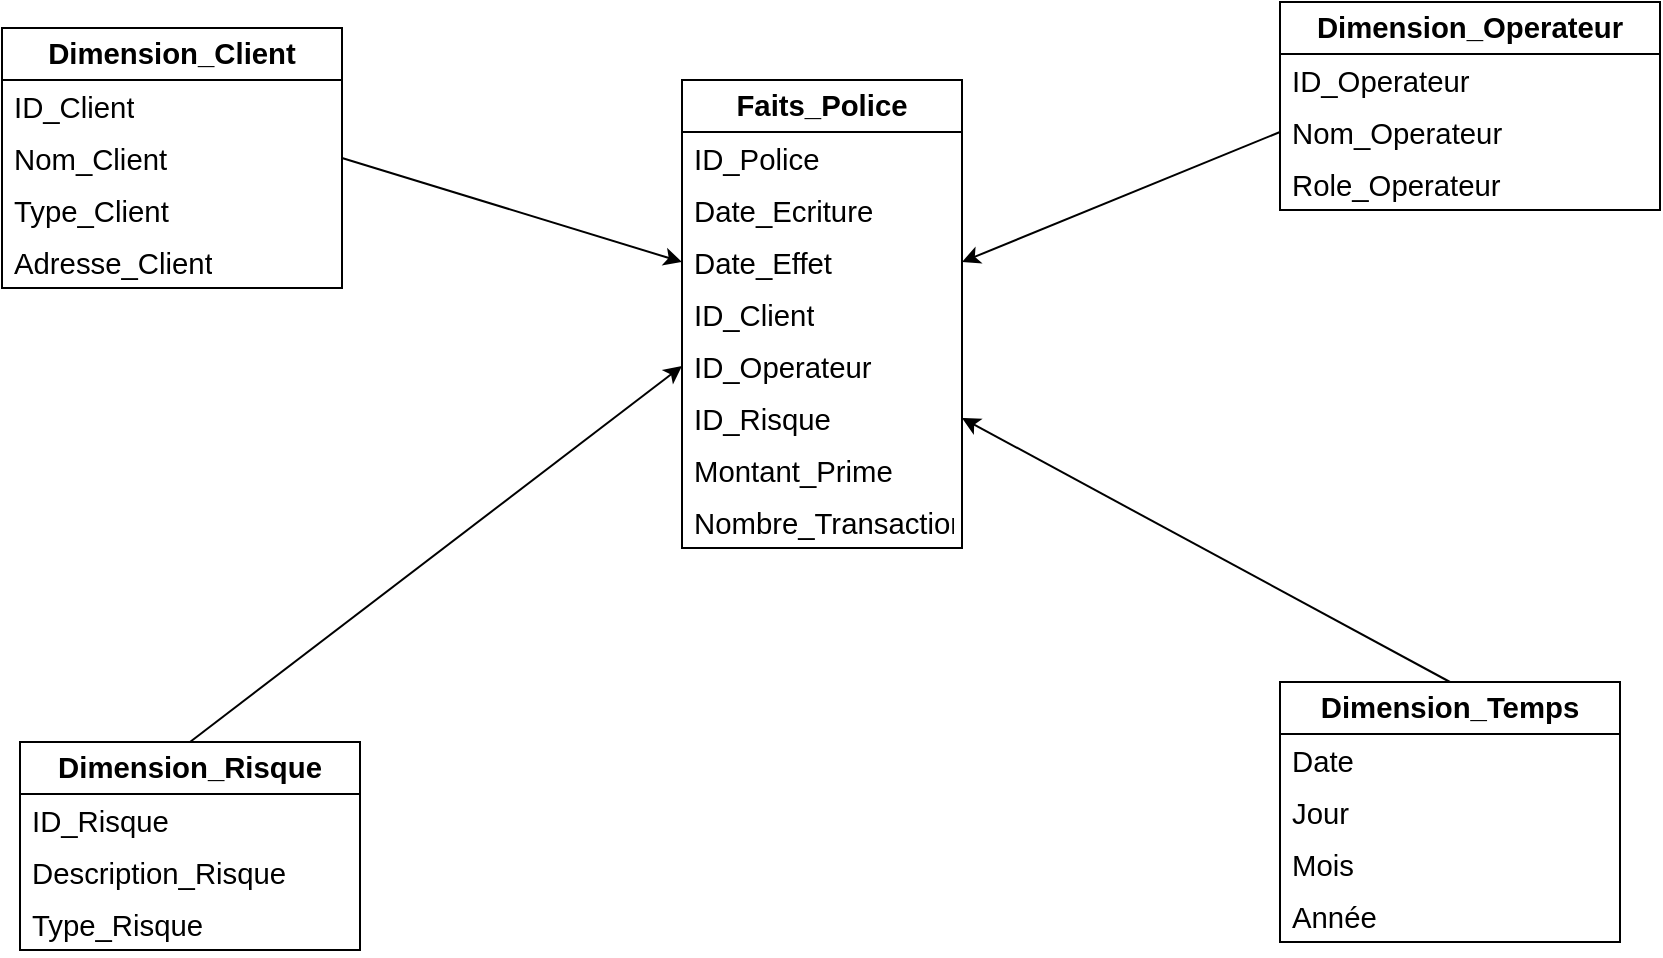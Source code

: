 <mxfile version="24.8.4" pages="3">
  <diagram name="Police_Datamarts" id="rBGhjM7gbIOT7k5e0h0C">
    <mxGraphModel dx="1904" dy="789" grid="1" gridSize="10" guides="1" tooltips="1" connect="1" arrows="1" fold="1" page="1" pageScale="1" pageWidth="1169" pageHeight="827" math="0" shadow="0">
      <root>
        <mxCell id="0" />
        <mxCell id="1" parent="0" />
        <mxCell id="ArUs-U9sx7bMIloWu7Pk-14" value="&lt;b&gt;&lt;span style=&quot;font-size:11.0pt;line-height:107%;&lt;br/&gt;font-family:&amp;quot;Calibri&amp;quot;,sans-serif;mso-fareast-font-family:Calibri;mso-bidi-font-family:&lt;br/&gt;&amp;quot;Times New Roman&amp;quot;;mso-ansi-language:FR;mso-fareast-language:EN-US;mso-bidi-language:&lt;br/&gt;AR-SA&quot;&gt;Dimension_Operateur&lt;/span&gt;&lt;/b&gt;" style="swimlane;fontStyle=0;childLayout=stackLayout;horizontal=1;startSize=26;fillColor=none;horizontalStack=0;resizeParent=1;resizeParentMax=0;resizeLast=0;collapsible=1;marginBottom=0;whiteSpace=wrap;html=1;" vertex="1" parent="1">
          <mxGeometry x="816" y="155" width="190" height="104" as="geometry" />
        </mxCell>
        <mxCell id="ArUs-U9sx7bMIloWu7Pk-15" value="&lt;span style=&quot;font-size:11.0pt;line-height:107%;&lt;br/&gt;font-family:&amp;quot;Calibri&amp;quot;,sans-serif;mso-fareast-font-family:Calibri;mso-bidi-font-family:&lt;br/&gt;&amp;quot;Times New Roman&amp;quot;;mso-ansi-language:FR;mso-fareast-language:EN-US;mso-bidi-language:&lt;br/&gt;AR-SA&quot;&gt;ID_Operateur&lt;/span&gt;" style="text;strokeColor=none;fillColor=none;align=left;verticalAlign=top;spacingLeft=4;spacingRight=4;overflow=hidden;rotatable=0;points=[[0,0.5],[1,0.5]];portConstraint=eastwest;whiteSpace=wrap;html=1;" vertex="1" parent="ArUs-U9sx7bMIloWu7Pk-14">
          <mxGeometry y="26" width="190" height="26" as="geometry" />
        </mxCell>
        <mxCell id="ArUs-U9sx7bMIloWu7Pk-16" value="&lt;span style=&quot;font-size:11.0pt;line-height:107%;&lt;br/&gt;font-family:&amp;quot;Calibri&amp;quot;,sans-serif;mso-fareast-font-family:Calibri;mso-bidi-font-family:&lt;br/&gt;&amp;quot;Times New Roman&amp;quot;;mso-ansi-language:FR;mso-fareast-language:EN-US;mso-bidi-language:&lt;br/&gt;AR-SA&quot;&gt;Nom_Operateur&lt;/span&gt;" style="text;strokeColor=none;fillColor=none;align=left;verticalAlign=top;spacingLeft=4;spacingRight=4;overflow=hidden;rotatable=0;points=[[0,0.5],[1,0.5]];portConstraint=eastwest;whiteSpace=wrap;html=1;" vertex="1" parent="ArUs-U9sx7bMIloWu7Pk-14">
          <mxGeometry y="52" width="190" height="26" as="geometry" />
        </mxCell>
        <mxCell id="ArUs-U9sx7bMIloWu7Pk-17" value="&lt;span style=&quot;font-size:11.0pt;line-height:107%;&lt;br/&gt;font-family:&amp;quot;Calibri&amp;quot;,sans-serif;mso-fareast-font-family:Calibri;mso-bidi-font-family:&lt;br/&gt;&amp;quot;Times New Roman&amp;quot;;mso-ansi-language:FR;mso-fareast-language:EN-US;mso-bidi-language:&lt;br/&gt;AR-SA&quot;&gt;Role_Operateur&amp;nbsp;&lt;/span&gt;" style="text;strokeColor=none;fillColor=none;align=left;verticalAlign=top;spacingLeft=4;spacingRight=4;overflow=hidden;rotatable=0;points=[[0,0.5],[1,0.5]];portConstraint=eastwest;whiteSpace=wrap;html=1;" vertex="1" parent="ArUs-U9sx7bMIloWu7Pk-14">
          <mxGeometry y="78" width="190" height="26" as="geometry" />
        </mxCell>
        <mxCell id="ArUs-U9sx7bMIloWu7Pk-20" value="&lt;b&gt;&lt;span style=&quot;font-size:11.0pt;line-height:107%;&lt;br/&gt;font-family:&amp;quot;Calibri&amp;quot;,sans-serif;mso-fareast-font-family:Calibri;mso-bidi-font-family:&lt;br/&gt;&amp;quot;Times New Roman&amp;quot;;mso-ansi-language:FR;mso-fareast-language:EN-US;mso-bidi-language:&lt;br/&gt;AR-SA&quot;&gt;Dimension_Client&lt;/span&gt;&lt;/b&gt;" style="swimlane;fontStyle=0;childLayout=stackLayout;horizontal=1;startSize=26;fillColor=none;horizontalStack=0;resizeParent=1;resizeParentMax=0;resizeLast=0;collapsible=1;marginBottom=0;whiteSpace=wrap;html=1;" vertex="1" parent="1">
          <mxGeometry x="177" y="168" width="170" height="130" as="geometry" />
        </mxCell>
        <mxCell id="ArUs-U9sx7bMIloWu7Pk-21" value="&lt;span style=&quot;font-size:11.0pt;line-height:107%;&lt;br/&gt;font-family:&amp;quot;Calibri&amp;quot;,sans-serif;mso-fareast-font-family:Calibri;mso-bidi-font-family:&lt;br/&gt;&amp;quot;Times New Roman&amp;quot;;mso-ansi-language:FR;mso-fareast-language:EN-US;mso-bidi-language:&lt;br/&gt;AR-SA&quot;&gt;ID_Client&lt;/span&gt;" style="text;strokeColor=none;fillColor=none;align=left;verticalAlign=top;spacingLeft=4;spacingRight=4;overflow=hidden;rotatable=0;points=[[0,0.5],[1,0.5]];portConstraint=eastwest;whiteSpace=wrap;html=1;" vertex="1" parent="ArUs-U9sx7bMIloWu7Pk-20">
          <mxGeometry y="26" width="170" height="26" as="geometry" />
        </mxCell>
        <mxCell id="ArUs-U9sx7bMIloWu7Pk-22" value="&lt;span style=&quot;font-size:11.0pt;line-height:107%;&lt;br/&gt;font-family:&amp;quot;Calibri&amp;quot;,sans-serif;mso-fareast-font-family:Calibri;mso-bidi-font-family:&lt;br/&gt;&amp;quot;Times New Roman&amp;quot;;mso-ansi-language:FR;mso-fareast-language:EN-US;mso-bidi-language:&lt;br/&gt;AR-SA&quot;&gt;Nom_Client&lt;/span&gt;" style="text;strokeColor=none;fillColor=none;align=left;verticalAlign=top;spacingLeft=4;spacingRight=4;overflow=hidden;rotatable=0;points=[[0,0.5],[1,0.5]];portConstraint=eastwest;whiteSpace=wrap;html=1;" vertex="1" parent="ArUs-U9sx7bMIloWu7Pk-20">
          <mxGeometry y="52" width="170" height="26" as="geometry" />
        </mxCell>
        <mxCell id="ArUs-U9sx7bMIloWu7Pk-23" value="&lt;span style=&quot;font-size:11.0pt;line-height:107%;&lt;br/&gt;font-family:&amp;quot;Calibri&amp;quot;,sans-serif;mso-fareast-font-family:Calibri;mso-bidi-font-family:&lt;br/&gt;&amp;quot;Times New Roman&amp;quot;;mso-ansi-language:FR;mso-fareast-language:EN-US;mso-bidi-language:&lt;br/&gt;AR-SA&quot;&gt;Type_Client&amp;nbsp;&lt;/span&gt;" style="text;strokeColor=none;fillColor=none;align=left;verticalAlign=top;spacingLeft=4;spacingRight=4;overflow=hidden;rotatable=0;points=[[0,0.5],[1,0.5]];portConstraint=eastwest;whiteSpace=wrap;html=1;" vertex="1" parent="ArUs-U9sx7bMIloWu7Pk-20">
          <mxGeometry y="78" width="170" height="26" as="geometry" />
        </mxCell>
        <mxCell id="ArUs-U9sx7bMIloWu7Pk-24" value="&lt;span style=&quot;font-size:11.0pt;line-height:107%;&lt;br/&gt;font-family:&amp;quot;Calibri&amp;quot;,sans-serif;mso-fareast-font-family:Calibri;mso-bidi-font-family:&lt;br/&gt;&amp;quot;Times New Roman&amp;quot;;mso-ansi-language:FR;mso-fareast-language:EN-US;mso-bidi-language:&lt;br/&gt;AR-SA&quot;&gt;Adresse_Client&lt;/span&gt;" style="text;strokeColor=none;fillColor=none;align=left;verticalAlign=top;spacingLeft=4;spacingRight=4;overflow=hidden;rotatable=0;points=[[0,0.5],[1,0.5]];portConstraint=eastwest;whiteSpace=wrap;html=1;" vertex="1" parent="ArUs-U9sx7bMIloWu7Pk-20">
          <mxGeometry y="104" width="170" height="26" as="geometry" />
        </mxCell>
        <mxCell id="ArUs-U9sx7bMIloWu7Pk-29" value="&lt;b&gt;&lt;span style=&quot;font-size:11.0pt;line-height:107%;&lt;br/&gt;font-family:&amp;quot;Calibri&amp;quot;,sans-serif;mso-fareast-font-family:Calibri;mso-bidi-font-family:&lt;br/&gt;&amp;quot;Times New Roman&amp;quot;;mso-ansi-language:FR;mso-fareast-language:EN-US;mso-bidi-language:&lt;br/&gt;AR-SA&quot;&gt;Dimension_Risque&lt;/span&gt;&lt;/b&gt;" style="swimlane;fontStyle=0;childLayout=stackLayout;horizontal=1;startSize=26;fillColor=none;horizontalStack=0;resizeParent=1;resizeParentMax=0;resizeLast=0;collapsible=1;marginBottom=0;whiteSpace=wrap;html=1;" vertex="1" parent="1">
          <mxGeometry x="186" y="525" width="170" height="104" as="geometry" />
        </mxCell>
        <mxCell id="ArUs-U9sx7bMIloWu7Pk-30" value="&lt;span style=&quot;font-size:11.0pt;line-height:107%;&lt;br/&gt;font-family:&amp;quot;Calibri&amp;quot;,sans-serif;mso-fareast-font-family:Calibri;mso-bidi-font-family:&lt;br/&gt;&amp;quot;Times New Roman&amp;quot;;mso-ansi-language:FR;mso-fareast-language:EN-US;mso-bidi-language:&lt;br/&gt;AR-SA&quot;&gt;ID_Risque&lt;/span&gt;" style="text;strokeColor=none;fillColor=none;align=left;verticalAlign=top;spacingLeft=4;spacingRight=4;overflow=hidden;rotatable=0;points=[[0,0.5],[1,0.5]];portConstraint=eastwest;whiteSpace=wrap;html=1;" vertex="1" parent="ArUs-U9sx7bMIloWu7Pk-29">
          <mxGeometry y="26" width="170" height="26" as="geometry" />
        </mxCell>
        <mxCell id="ArUs-U9sx7bMIloWu7Pk-31" value="&lt;span style=&quot;font-size:11.0pt;line-height:107%;&lt;br/&gt;font-family:&amp;quot;Calibri&amp;quot;,sans-serif;mso-fareast-font-family:Calibri;mso-bidi-font-family:&lt;br/&gt;&amp;quot;Times New Roman&amp;quot;;mso-ansi-language:FR;mso-fareast-language:EN-US;mso-bidi-language:&lt;br/&gt;AR-SA&quot;&gt;Description_Risque&lt;/span&gt;" style="text;strokeColor=none;fillColor=none;align=left;verticalAlign=top;spacingLeft=4;spacingRight=4;overflow=hidden;rotatable=0;points=[[0,0.5],[1,0.5]];portConstraint=eastwest;whiteSpace=wrap;html=1;" vertex="1" parent="ArUs-U9sx7bMIloWu7Pk-29">
          <mxGeometry y="52" width="170" height="26" as="geometry" />
        </mxCell>
        <mxCell id="ArUs-U9sx7bMIloWu7Pk-32" value="&lt;span style=&quot;font-size:11.0pt;line-height:107%;&lt;br/&gt;font-family:&amp;quot;Calibri&amp;quot;,sans-serif;mso-fareast-font-family:Calibri;mso-bidi-font-family:&lt;br/&gt;&amp;quot;Times New Roman&amp;quot;;mso-ansi-language:FR;mso-fareast-language:EN-US;mso-bidi-language:&lt;br/&gt;AR-SA&quot;&gt;Type_Risque&lt;/span&gt;" style="text;strokeColor=none;fillColor=none;align=left;verticalAlign=top;spacingLeft=4;spacingRight=4;overflow=hidden;rotatable=0;points=[[0,0.5],[1,0.5]];portConstraint=eastwest;whiteSpace=wrap;html=1;" vertex="1" parent="ArUs-U9sx7bMIloWu7Pk-29">
          <mxGeometry y="78" width="170" height="26" as="geometry" />
        </mxCell>
        <mxCell id="ArUs-U9sx7bMIloWu7Pk-37" value="&lt;b&gt;&lt;span style=&quot;font-size:11.0pt;line-height:107%;&lt;br/&gt;font-family:&amp;quot;Calibri&amp;quot;,sans-serif;mso-fareast-font-family:Calibri;mso-bidi-font-family:&lt;br/&gt;&amp;quot;Times New Roman&amp;quot;;mso-ansi-language:FR;mso-fareast-language:EN-US;mso-bidi-language:&lt;br/&gt;AR-SA&quot;&gt;Faits_Police&lt;/span&gt;&lt;/b&gt;&lt;span style=&quot;font-size:11.0pt;line-height:107%;&lt;br/&gt;font-family:&amp;quot;Calibri&amp;quot;,sans-serif;mso-fareast-font-family:Calibri;mso-bidi-font-family:&lt;br/&gt;&amp;quot;Times New Roman&amp;quot;;mso-ansi-language:FR;mso-fareast-language:EN-US;mso-bidi-language:&lt;br/&gt;AR-SA&quot;&gt;&lt;/span&gt;" style="swimlane;fontStyle=0;childLayout=stackLayout;horizontal=1;startSize=26;fillColor=none;horizontalStack=0;resizeParent=1;resizeParentMax=0;resizeLast=0;collapsible=1;marginBottom=0;whiteSpace=wrap;html=1;" vertex="1" parent="1">
          <mxGeometry x="517" y="194" width="140" height="234" as="geometry" />
        </mxCell>
        <mxCell id="ArUs-U9sx7bMIloWu7Pk-38" value="&lt;span style=&quot;font-size:11.0pt;line-height:107%;&lt;br/&gt;font-family:&amp;quot;Calibri&amp;quot;,sans-serif;mso-fareast-font-family:Calibri;mso-bidi-font-family:&lt;br/&gt;&amp;quot;Times New Roman&amp;quot;;mso-ansi-language:FR;mso-fareast-language:EN-US;mso-bidi-language:&lt;br/&gt;AR-SA&quot;&gt;ID_Police&lt;/span&gt;" style="text;strokeColor=none;fillColor=none;align=left;verticalAlign=top;spacingLeft=4;spacingRight=4;overflow=hidden;rotatable=0;points=[[0,0.5],[1,0.5]];portConstraint=eastwest;whiteSpace=wrap;html=1;" vertex="1" parent="ArUs-U9sx7bMIloWu7Pk-37">
          <mxGeometry y="26" width="140" height="26" as="geometry" />
        </mxCell>
        <mxCell id="ArUs-U9sx7bMIloWu7Pk-39" value="&lt;span style=&quot;font-size:11.0pt;line-height:107%;&lt;br/&gt;font-family:&amp;quot;Calibri&amp;quot;,sans-serif;mso-fareast-font-family:Calibri;mso-bidi-font-family:&lt;br/&gt;&amp;quot;Times New Roman&amp;quot;;mso-ansi-language:FR;mso-fareast-language:EN-US;mso-bidi-language:&lt;br/&gt;AR-SA&quot;&gt;Date_Ecriture&lt;/span&gt;" style="text;strokeColor=none;fillColor=none;align=left;verticalAlign=top;spacingLeft=4;spacingRight=4;overflow=hidden;rotatable=0;points=[[0,0.5],[1,0.5]];portConstraint=eastwest;whiteSpace=wrap;html=1;" vertex="1" parent="ArUs-U9sx7bMIloWu7Pk-37">
          <mxGeometry y="52" width="140" height="26" as="geometry" />
        </mxCell>
        <mxCell id="ArUs-U9sx7bMIloWu7Pk-40" value="&lt;span style=&quot;font-size:11.0pt;line-height:107%;&lt;br/&gt;font-family:&amp;quot;Calibri&amp;quot;,sans-serif;mso-fareast-font-family:Calibri;mso-bidi-font-family:&lt;br/&gt;&amp;quot;Times New Roman&amp;quot;;mso-ansi-language:FR;mso-fareast-language:EN-US;mso-bidi-language:&lt;br/&gt;AR-SA&quot;&gt;Date_Effet&lt;/span&gt;" style="text;strokeColor=none;fillColor=none;align=left;verticalAlign=top;spacingLeft=4;spacingRight=4;overflow=hidden;rotatable=0;points=[[0,0.5],[1,0.5]];portConstraint=eastwest;whiteSpace=wrap;html=1;" vertex="1" parent="ArUs-U9sx7bMIloWu7Pk-37">
          <mxGeometry y="78" width="140" height="26" as="geometry" />
        </mxCell>
        <mxCell id="ArUs-U9sx7bMIloWu7Pk-41" value="&lt;span style=&quot;font-size:11.0pt;line-height:107%;&lt;br/&gt;font-family:&amp;quot;Calibri&amp;quot;,sans-serif;mso-fareast-font-family:Calibri;mso-bidi-font-family:&lt;br/&gt;&amp;quot;Times New Roman&amp;quot;;mso-ansi-language:FR;mso-fareast-language:EN-US;mso-bidi-language:&lt;br/&gt;AR-SA&quot;&gt;ID_Client&lt;/span&gt;" style="text;strokeColor=none;fillColor=none;align=left;verticalAlign=top;spacingLeft=4;spacingRight=4;overflow=hidden;rotatable=0;points=[[0,0.5],[1,0.5]];portConstraint=eastwest;whiteSpace=wrap;html=1;" vertex="1" parent="ArUs-U9sx7bMIloWu7Pk-37">
          <mxGeometry y="104" width="140" height="26" as="geometry" />
        </mxCell>
        <mxCell id="ArUs-U9sx7bMIloWu7Pk-42" value="&lt;span style=&quot;font-size:11.0pt;line-height:107%;&lt;br/&gt;font-family:&amp;quot;Calibri&amp;quot;,sans-serif;mso-fareast-font-family:Calibri;mso-bidi-font-family:&lt;br/&gt;&amp;quot;Times New Roman&amp;quot;;mso-ansi-language:FR;mso-fareast-language:EN-US;mso-bidi-language:&lt;br/&gt;AR-SA&quot;&gt;ID_Operateur&lt;/span&gt;" style="text;strokeColor=none;fillColor=none;align=left;verticalAlign=top;spacingLeft=4;spacingRight=4;overflow=hidden;rotatable=0;points=[[0,0.5],[1,0.5]];portConstraint=eastwest;whiteSpace=wrap;html=1;" vertex="1" parent="ArUs-U9sx7bMIloWu7Pk-37">
          <mxGeometry y="130" width="140" height="26" as="geometry" />
        </mxCell>
        <mxCell id="ArUs-U9sx7bMIloWu7Pk-43" value="&lt;span style=&quot;font-size:11.0pt;line-height:107%;&lt;br/&gt;font-family:&amp;quot;Calibri&amp;quot;,sans-serif;mso-fareast-font-family:Calibri;mso-bidi-font-family:&lt;br/&gt;&amp;quot;Times New Roman&amp;quot;;mso-ansi-language:FR;mso-fareast-language:EN-US;mso-bidi-language:&lt;br/&gt;AR-SA&quot;&gt;ID_Risque&lt;/span&gt;" style="text;strokeColor=none;fillColor=none;align=left;verticalAlign=top;spacingLeft=4;spacingRight=4;overflow=hidden;rotatable=0;points=[[0,0.5],[1,0.5]];portConstraint=eastwest;whiteSpace=wrap;html=1;" vertex="1" parent="ArUs-U9sx7bMIloWu7Pk-37">
          <mxGeometry y="156" width="140" height="26" as="geometry" />
        </mxCell>
        <mxCell id="ArUs-U9sx7bMIloWu7Pk-47" value="&lt;span style=&quot;font-size:11.0pt;line-height:107%;&lt;br/&gt;font-family:&amp;quot;Calibri&amp;quot;,sans-serif;mso-fareast-font-family:Calibri;mso-bidi-font-family:&lt;br/&gt;&amp;quot;Times New Roman&amp;quot;;mso-ansi-language:FR;mso-fareast-language:EN-US;mso-bidi-language:&lt;br/&gt;AR-SA&quot;&gt;Montant_Prime&lt;/span&gt;" style="text;strokeColor=none;fillColor=none;align=left;verticalAlign=top;spacingLeft=4;spacingRight=4;overflow=hidden;rotatable=0;points=[[0,0.5],[1,0.5]];portConstraint=eastwest;whiteSpace=wrap;html=1;" vertex="1" parent="ArUs-U9sx7bMIloWu7Pk-37">
          <mxGeometry y="182" width="140" height="26" as="geometry" />
        </mxCell>
        <mxCell id="ArUs-U9sx7bMIloWu7Pk-48" value="&lt;span style=&quot;font-size:11.0pt;line-height:107%;&lt;br/&gt;font-family:&amp;quot;Calibri&amp;quot;,sans-serif;mso-fareast-font-family:Calibri;mso-bidi-font-family:&lt;br/&gt;&amp;quot;Times New Roman&amp;quot;;mso-ansi-language:FR;mso-fareast-language:EN-US;mso-bidi-language:&lt;br/&gt;AR-SA&quot;&gt;Nombre_Transactions&lt;/span&gt;" style="text;strokeColor=none;fillColor=none;align=left;verticalAlign=top;spacingLeft=4;spacingRight=4;overflow=hidden;rotatable=0;points=[[0,0.5],[1,0.5]];portConstraint=eastwest;whiteSpace=wrap;html=1;" vertex="1" parent="ArUs-U9sx7bMIloWu7Pk-37">
          <mxGeometry y="208" width="140" height="26" as="geometry" />
        </mxCell>
        <mxCell id="ArUs-U9sx7bMIloWu7Pk-44" value="" style="endArrow=classic;html=1;rounded=0;exitX=1;exitY=0.5;exitDx=0;exitDy=0;entryX=0;entryY=0.5;entryDx=0;entryDy=0;" edge="1" parent="1" source="ArUs-U9sx7bMIloWu7Pk-22" target="ArUs-U9sx7bMIloWu7Pk-40">
          <mxGeometry width="50" height="50" relative="1" as="geometry">
            <mxPoint x="377" y="320" as="sourcePoint" />
            <mxPoint x="427" y="270" as="targetPoint" />
          </mxGeometry>
        </mxCell>
        <mxCell id="ArUs-U9sx7bMIloWu7Pk-46" value="" style="endArrow=classic;html=1;rounded=0;entryX=1;entryY=0.5;entryDx=0;entryDy=0;exitX=0;exitY=0.5;exitDx=0;exitDy=0;" edge="1" parent="1" source="ArUs-U9sx7bMIloWu7Pk-16" target="ArUs-U9sx7bMIloWu7Pk-40">
          <mxGeometry width="50" height="50" relative="1" as="geometry">
            <mxPoint x="807" y="233.0" as="sourcePoint" />
            <mxPoint x="767" y="278" as="targetPoint" />
          </mxGeometry>
        </mxCell>
        <mxCell id="ArUs-U9sx7bMIloWu7Pk-50" value="&lt;b&gt;&lt;span style=&quot;font-size:11.0pt;line-height:107%;&lt;br/&gt;font-family:&amp;quot;Calibri&amp;quot;,sans-serif;mso-fareast-font-family:Calibri;mso-bidi-font-family:&lt;br/&gt;&amp;quot;Times New Roman&amp;quot;;mso-ansi-language:FR;mso-fareast-language:EN-US;mso-bidi-language:&lt;br/&gt;AR-SA&quot;&gt;Dimension_Temps&lt;/span&gt;&lt;/b&gt;" style="swimlane;fontStyle=0;childLayout=stackLayout;horizontal=1;startSize=26;fillColor=none;horizontalStack=0;resizeParent=1;resizeParentMax=0;resizeLast=0;collapsible=1;marginBottom=0;whiteSpace=wrap;html=1;" vertex="1" parent="1">
          <mxGeometry x="816" y="495" width="170" height="130" as="geometry" />
        </mxCell>
        <mxCell id="ArUs-U9sx7bMIloWu7Pk-51" value="&lt;span style=&quot;font-size:11.0pt;line-height:107%;&lt;br/&gt;font-family:&amp;quot;Calibri&amp;quot;,sans-serif;mso-fareast-font-family:Calibri;mso-bidi-font-family:&lt;br/&gt;&amp;quot;Times New Roman&amp;quot;;mso-ansi-language:FR;mso-fareast-language:EN-US;mso-bidi-language:&lt;br/&gt;AR-SA&quot;&gt;Date&lt;/span&gt;" style="text;strokeColor=none;fillColor=none;align=left;verticalAlign=top;spacingLeft=4;spacingRight=4;overflow=hidden;rotatable=0;points=[[0,0.5],[1,0.5]];portConstraint=eastwest;whiteSpace=wrap;html=1;" vertex="1" parent="ArUs-U9sx7bMIloWu7Pk-50">
          <mxGeometry y="26" width="170" height="26" as="geometry" />
        </mxCell>
        <mxCell id="ArUs-U9sx7bMIloWu7Pk-52" value="&lt;span style=&quot;font-size:11.0pt;line-height:107%;&lt;br/&gt;font-family:&amp;quot;Calibri&amp;quot;,sans-serif;mso-fareast-font-family:Calibri;mso-bidi-font-family:&lt;br/&gt;&amp;quot;Times New Roman&amp;quot;;mso-ansi-language:FR;mso-fareast-language:EN-US;mso-bidi-language:&lt;br/&gt;AR-SA&quot;&gt;Jour&lt;/span&gt;" style="text;strokeColor=none;fillColor=none;align=left;verticalAlign=top;spacingLeft=4;spacingRight=4;overflow=hidden;rotatable=0;points=[[0,0.5],[1,0.5]];portConstraint=eastwest;whiteSpace=wrap;html=1;" vertex="1" parent="ArUs-U9sx7bMIloWu7Pk-50">
          <mxGeometry y="52" width="170" height="26" as="geometry" />
        </mxCell>
        <mxCell id="ArUs-U9sx7bMIloWu7Pk-53" value="&lt;span style=&quot;font-size:11.0pt;line-height:107%;&lt;br/&gt;font-family:&amp;quot;Calibri&amp;quot;,sans-serif;mso-fareast-font-family:Calibri;mso-bidi-font-family:&lt;br/&gt;&amp;quot;Times New Roman&amp;quot;;mso-ansi-language:FR;mso-fareast-language:EN-US;mso-bidi-language:&lt;br/&gt;AR-SA&quot;&gt;Mois&lt;/span&gt;" style="text;strokeColor=none;fillColor=none;align=left;verticalAlign=top;spacingLeft=4;spacingRight=4;overflow=hidden;rotatable=0;points=[[0,0.5],[1,0.5]];portConstraint=eastwest;whiteSpace=wrap;html=1;" vertex="1" parent="ArUs-U9sx7bMIloWu7Pk-50">
          <mxGeometry y="78" width="170" height="26" as="geometry" />
        </mxCell>
        <mxCell id="E_KodsFXhIOtGEdeNaEx-1" value="&lt;span style=&quot;font-size:11.0pt;line-height:107%;&lt;br/&gt;font-family:&amp;quot;Calibri&amp;quot;,sans-serif;mso-fareast-font-family:Calibri;mso-bidi-font-family:&lt;br/&gt;&amp;quot;Times New Roman&amp;quot;;mso-ansi-language:FR;mso-fareast-language:EN-US;mso-bidi-language:&lt;br/&gt;AR-SA&quot;&gt;Année&lt;/span&gt;" style="text;strokeColor=none;fillColor=none;align=left;verticalAlign=top;spacingLeft=4;spacingRight=4;overflow=hidden;rotatable=0;points=[[0,0.5],[1,0.5]];portConstraint=eastwest;whiteSpace=wrap;html=1;" vertex="1" parent="ArUs-U9sx7bMIloWu7Pk-50">
          <mxGeometry y="104" width="170" height="26" as="geometry" />
        </mxCell>
        <mxCell id="ArUs-U9sx7bMIloWu7Pk-54" value="" style="endArrow=classic;html=1;rounded=0;exitX=0.5;exitY=0;exitDx=0;exitDy=0;entryX=0;entryY=0.5;entryDx=0;entryDy=0;" edge="1" parent="1" source="ArUs-U9sx7bMIloWu7Pk-29" target="ArUs-U9sx7bMIloWu7Pk-42">
          <mxGeometry width="50" height="50" relative="1" as="geometry">
            <mxPoint x="397" y="468" as="sourcePoint" />
            <mxPoint x="567" y="520" as="targetPoint" />
          </mxGeometry>
        </mxCell>
        <mxCell id="ArUs-U9sx7bMIloWu7Pk-55" value="" style="endArrow=classic;html=1;rounded=0;exitX=0.5;exitY=0;exitDx=0;exitDy=0;entryX=1;entryY=0.5;entryDx=0;entryDy=0;" edge="1" parent="1" source="ArUs-U9sx7bMIloWu7Pk-50" target="ArUs-U9sx7bMIloWu7Pk-43">
          <mxGeometry width="50" height="50" relative="1" as="geometry">
            <mxPoint x="707" y="527" as="sourcePoint" />
            <mxPoint x="792" y="358" as="targetPoint" />
          </mxGeometry>
        </mxCell>
      </root>
    </mxGraphModel>
  </diagram>
  <diagram id="hbsWa9UUHW9EbsrT8kPz" name="Sinistre_Datamart">
    <mxGraphModel dx="1232" dy="511" grid="1" gridSize="10" guides="1" tooltips="1" connect="1" arrows="1" fold="1" page="1" pageScale="1" pageWidth="1169" pageHeight="827" math="0" shadow="0">
      <root>
        <mxCell id="0" />
        <mxCell id="1" parent="0" />
        <mxCell id="noLFvJ-301FBQSeClw3W-1" value="&lt;b&gt;&lt;span style=&quot;font-size:11.0pt;line-height:107%;&lt;br/&gt;font-family:&amp;quot;Calibri&amp;quot;,sans-serif;mso-fareast-font-family:Calibri;mso-bidi-font-family:&lt;br/&gt;&amp;quot;Times New Roman&amp;quot;;mso-ansi-language:FR;mso-fareast-language:EN-US;mso-bidi-language:&lt;br/&gt;AR-SA&quot;&gt;Dimension_Operateur&lt;/span&gt;&lt;/b&gt;" style="swimlane;fontStyle=0;childLayout=stackLayout;horizontal=1;startSize=26;fillColor=none;horizontalStack=0;resizeParent=1;resizeParentMax=0;resizeLast=0;collapsible=1;marginBottom=0;whiteSpace=wrap;html=1;" vertex="1" parent="1">
          <mxGeometry x="847" y="130" width="190" height="104" as="geometry" />
        </mxCell>
        <mxCell id="noLFvJ-301FBQSeClw3W-2" value="&lt;span style=&quot;font-size:11.0pt;line-height:107%;&lt;br/&gt;font-family:&amp;quot;Calibri&amp;quot;,sans-serif;mso-fareast-font-family:Calibri;mso-bidi-font-family:&lt;br/&gt;&amp;quot;Times New Roman&amp;quot;;mso-ansi-language:FR;mso-fareast-language:EN-US;mso-bidi-language:&lt;br/&gt;AR-SA&quot;&gt;ID_Operateur&lt;/span&gt;" style="text;strokeColor=none;fillColor=none;align=left;verticalAlign=top;spacingLeft=4;spacingRight=4;overflow=hidden;rotatable=0;points=[[0,0.5],[1,0.5]];portConstraint=eastwest;whiteSpace=wrap;html=1;" vertex="1" parent="noLFvJ-301FBQSeClw3W-1">
          <mxGeometry y="26" width="190" height="26" as="geometry" />
        </mxCell>
        <mxCell id="noLFvJ-301FBQSeClw3W-3" value="&lt;span style=&quot;font-size:11.0pt;line-height:107%;&lt;br/&gt;font-family:&amp;quot;Calibri&amp;quot;,sans-serif;mso-fareast-font-family:Calibri;mso-bidi-font-family:&lt;br/&gt;&amp;quot;Times New Roman&amp;quot;;mso-ansi-language:FR;mso-fareast-language:EN-US;mso-bidi-language:&lt;br/&gt;AR-SA&quot;&gt;Nom_Operateur&lt;/span&gt;" style="text;strokeColor=none;fillColor=none;align=left;verticalAlign=top;spacingLeft=4;spacingRight=4;overflow=hidden;rotatable=0;points=[[0,0.5],[1,0.5]];portConstraint=eastwest;whiteSpace=wrap;html=1;" vertex="1" parent="noLFvJ-301FBQSeClw3W-1">
          <mxGeometry y="52" width="190" height="26" as="geometry" />
        </mxCell>
        <mxCell id="noLFvJ-301FBQSeClw3W-4" value="&lt;span style=&quot;font-size:11.0pt;line-height:107%;&lt;br/&gt;font-family:&amp;quot;Calibri&amp;quot;,sans-serif;mso-fareast-font-family:Calibri;mso-bidi-font-family:&lt;br/&gt;&amp;quot;Times New Roman&amp;quot;;mso-ansi-language:FR;mso-fareast-language:EN-US;mso-bidi-language:&lt;br/&gt;AR-SA&quot;&gt;Role_Operateur&amp;nbsp;&lt;/span&gt;" style="text;strokeColor=none;fillColor=none;align=left;verticalAlign=top;spacingLeft=4;spacingRight=4;overflow=hidden;rotatable=0;points=[[0,0.5],[1,0.5]];portConstraint=eastwest;whiteSpace=wrap;html=1;" vertex="1" parent="noLFvJ-301FBQSeClw3W-1">
          <mxGeometry y="78" width="190" height="26" as="geometry" />
        </mxCell>
        <mxCell id="noLFvJ-301FBQSeClw3W-5" value="&lt;b&gt;&lt;span style=&quot;font-size:11.0pt;line-height:107%;&lt;br/&gt;font-family:&amp;quot;Calibri&amp;quot;,sans-serif;mso-fareast-font-family:Calibri;mso-bidi-font-family:&lt;br/&gt;&amp;quot;Times New Roman&amp;quot;;mso-ansi-language:FR;mso-fareast-language:EN-US;mso-bidi-language:&lt;br/&gt;AR-SA&quot;&gt;Dimension_Client&lt;/span&gt;&lt;/b&gt;" style="swimlane;fontStyle=0;childLayout=stackLayout;horizontal=1;startSize=26;fillColor=none;horizontalStack=0;resizeParent=1;resizeParentMax=0;resizeLast=0;collapsible=1;marginBottom=0;whiteSpace=wrap;html=1;" vertex="1" parent="1">
          <mxGeometry x="208" y="143" width="170" height="130" as="geometry" />
        </mxCell>
        <mxCell id="noLFvJ-301FBQSeClw3W-6" value="&lt;span style=&quot;font-size:11.0pt;line-height:107%;&lt;br/&gt;font-family:&amp;quot;Calibri&amp;quot;,sans-serif;mso-fareast-font-family:Calibri;mso-bidi-font-family:&lt;br/&gt;&amp;quot;Times New Roman&amp;quot;;mso-ansi-language:FR;mso-fareast-language:EN-US;mso-bidi-language:&lt;br/&gt;AR-SA&quot;&gt;ID_Client&lt;/span&gt;" style="text;strokeColor=none;fillColor=none;align=left;verticalAlign=top;spacingLeft=4;spacingRight=4;overflow=hidden;rotatable=0;points=[[0,0.5],[1,0.5]];portConstraint=eastwest;whiteSpace=wrap;html=1;" vertex="1" parent="noLFvJ-301FBQSeClw3W-5">
          <mxGeometry y="26" width="170" height="26" as="geometry" />
        </mxCell>
        <mxCell id="noLFvJ-301FBQSeClw3W-7" value="&lt;span style=&quot;font-size:11.0pt;line-height:107%;&lt;br/&gt;font-family:&amp;quot;Calibri&amp;quot;,sans-serif;mso-fareast-font-family:Calibri;mso-bidi-font-family:&lt;br/&gt;&amp;quot;Times New Roman&amp;quot;;mso-ansi-language:FR;mso-fareast-language:EN-US;mso-bidi-language:&lt;br/&gt;AR-SA&quot;&gt;Nom_Client&lt;/span&gt;" style="text;strokeColor=none;fillColor=none;align=left;verticalAlign=top;spacingLeft=4;spacingRight=4;overflow=hidden;rotatable=0;points=[[0,0.5],[1,0.5]];portConstraint=eastwest;whiteSpace=wrap;html=1;" vertex="1" parent="noLFvJ-301FBQSeClw3W-5">
          <mxGeometry y="52" width="170" height="26" as="geometry" />
        </mxCell>
        <mxCell id="noLFvJ-301FBQSeClw3W-8" value="&lt;span style=&quot;font-size:11.0pt;line-height:107%;&lt;br/&gt;font-family:&amp;quot;Calibri&amp;quot;,sans-serif;mso-fareast-font-family:Calibri;mso-bidi-font-family:&lt;br/&gt;&amp;quot;Times New Roman&amp;quot;;mso-ansi-language:FR;mso-fareast-language:EN-US;mso-bidi-language:&lt;br/&gt;AR-SA&quot;&gt;Type_Client&amp;nbsp;&lt;/span&gt;" style="text;strokeColor=none;fillColor=none;align=left;verticalAlign=top;spacingLeft=4;spacingRight=4;overflow=hidden;rotatable=0;points=[[0,0.5],[1,0.5]];portConstraint=eastwest;whiteSpace=wrap;html=1;" vertex="1" parent="noLFvJ-301FBQSeClw3W-5">
          <mxGeometry y="78" width="170" height="26" as="geometry" />
        </mxCell>
        <mxCell id="noLFvJ-301FBQSeClw3W-9" value="&lt;span style=&quot;font-size:11.0pt;line-height:107%;&lt;br/&gt;font-family:&amp;quot;Calibri&amp;quot;,sans-serif;mso-fareast-font-family:Calibri;mso-bidi-font-family:&lt;br/&gt;&amp;quot;Times New Roman&amp;quot;;mso-ansi-language:FR;mso-fareast-language:EN-US;mso-bidi-language:&lt;br/&gt;AR-SA&quot;&gt;Adresse_Client&lt;/span&gt;" style="text;strokeColor=none;fillColor=none;align=left;verticalAlign=top;spacingLeft=4;spacingRight=4;overflow=hidden;rotatable=0;points=[[0,0.5],[1,0.5]];portConstraint=eastwest;whiteSpace=wrap;html=1;" vertex="1" parent="noLFvJ-301FBQSeClw3W-5">
          <mxGeometry y="104" width="170" height="26" as="geometry" />
        </mxCell>
        <mxCell id="noLFvJ-301FBQSeClw3W-10" value="&lt;b&gt;&lt;span style=&quot;font-size:11.0pt;line-height:107%;&lt;br/&gt;font-family:&amp;quot;Calibri&amp;quot;,sans-serif;mso-fareast-font-family:Calibri;mso-bidi-font-family:&lt;br/&gt;&amp;quot;Times New Roman&amp;quot;;mso-ansi-language:FR;mso-fareast-language:EN-US;mso-bidi-language:&lt;br/&gt;AR-SA&quot;&gt;Dimension_Risque&lt;/span&gt;&lt;/b&gt;" style="swimlane;fontStyle=0;childLayout=stackLayout;horizontal=1;startSize=26;fillColor=none;horizontalStack=0;resizeParent=1;resizeParentMax=0;resizeLast=0;collapsible=1;marginBottom=0;whiteSpace=wrap;html=1;" vertex="1" parent="1">
          <mxGeometry x="217" y="500" width="170" height="104" as="geometry" />
        </mxCell>
        <mxCell id="noLFvJ-301FBQSeClw3W-11" value="&lt;span style=&quot;font-size:11.0pt;line-height:107%;&lt;br/&gt;font-family:&amp;quot;Calibri&amp;quot;,sans-serif;mso-fareast-font-family:Calibri;mso-bidi-font-family:&lt;br/&gt;&amp;quot;Times New Roman&amp;quot;;mso-ansi-language:FR;mso-fareast-language:EN-US;mso-bidi-language:&lt;br/&gt;AR-SA&quot;&gt;ID_Risque&lt;/span&gt;" style="text;strokeColor=none;fillColor=none;align=left;verticalAlign=top;spacingLeft=4;spacingRight=4;overflow=hidden;rotatable=0;points=[[0,0.5],[1,0.5]];portConstraint=eastwest;whiteSpace=wrap;html=1;" vertex="1" parent="noLFvJ-301FBQSeClw3W-10">
          <mxGeometry y="26" width="170" height="26" as="geometry" />
        </mxCell>
        <mxCell id="noLFvJ-301FBQSeClw3W-12" value="&lt;span style=&quot;font-size:11.0pt;line-height:107%;&lt;br/&gt;font-family:&amp;quot;Calibri&amp;quot;,sans-serif;mso-fareast-font-family:Calibri;mso-bidi-font-family:&lt;br/&gt;&amp;quot;Times New Roman&amp;quot;;mso-ansi-language:FR;mso-fareast-language:EN-US;mso-bidi-language:&lt;br/&gt;AR-SA&quot;&gt;Description_Risque&lt;/span&gt;" style="text;strokeColor=none;fillColor=none;align=left;verticalAlign=top;spacingLeft=4;spacingRight=4;overflow=hidden;rotatable=0;points=[[0,0.5],[1,0.5]];portConstraint=eastwest;whiteSpace=wrap;html=1;" vertex="1" parent="noLFvJ-301FBQSeClw3W-10">
          <mxGeometry y="52" width="170" height="26" as="geometry" />
        </mxCell>
        <mxCell id="noLFvJ-301FBQSeClw3W-13" value="&lt;span style=&quot;font-size:11.0pt;line-height:107%;&lt;br/&gt;font-family:&amp;quot;Calibri&amp;quot;,sans-serif;mso-fareast-font-family:Calibri;mso-bidi-font-family:&lt;br/&gt;&amp;quot;Times New Roman&amp;quot;;mso-ansi-language:FR;mso-fareast-language:EN-US;mso-bidi-language:&lt;br/&gt;AR-SA&quot;&gt;Type_Risque&lt;/span&gt;" style="text;strokeColor=none;fillColor=none;align=left;verticalAlign=top;spacingLeft=4;spacingRight=4;overflow=hidden;rotatable=0;points=[[0,0.5],[1,0.5]];portConstraint=eastwest;whiteSpace=wrap;html=1;" vertex="1" parent="noLFvJ-301FBQSeClw3W-10">
          <mxGeometry y="78" width="170" height="26" as="geometry" />
        </mxCell>
        <mxCell id="noLFvJ-301FBQSeClw3W-14" value="&lt;b&gt;&lt;span style=&quot;font-size:11.0pt;line-height:107%;&lt;br/&gt;font-family:&amp;quot;Calibri&amp;quot;,sans-serif;mso-fareast-font-family:Calibri;mso-bidi-font-family:&lt;br/&gt;&amp;quot;Times New Roman&amp;quot;;mso-ansi-language:FR;mso-fareast-language:EN-US;mso-bidi-language:&lt;br/&gt;AR-SA&quot;&gt;Faits_Sinistre&lt;/span&gt;&lt;/b&gt;&lt;span style=&quot;font-size:11.0pt;line-height:107%;&lt;br/&gt;font-family:&amp;quot;Calibri&amp;quot;,sans-serif;mso-fareast-font-family:Calibri;mso-bidi-font-family:&lt;br/&gt;&amp;quot;Times New Roman&amp;quot;;mso-ansi-language:FR;mso-fareast-language:EN-US;mso-bidi-language:&lt;br/&gt;AR-SA&quot;&gt;&lt;/span&gt;" style="swimlane;fontStyle=0;childLayout=stackLayout;horizontal=1;startSize=26;fillColor=none;horizontalStack=0;resizeParent=1;resizeParentMax=0;resizeLast=0;collapsible=1;marginBottom=0;whiteSpace=wrap;html=1;" vertex="1" parent="1">
          <mxGeometry x="527" y="169" width="210" height="260" as="geometry" />
        </mxCell>
        <mxCell id="noLFvJ-301FBQSeClw3W-15" value="&lt;span style=&quot;font-size:11.0pt;line-height:107%;&lt;br/&gt;font-family:&amp;quot;Calibri&amp;quot;,sans-serif;mso-fareast-font-family:Calibri;mso-bidi-font-family:&lt;br/&gt;&amp;quot;Times New Roman&amp;quot;;mso-ansi-language:FR;mso-fareast-language:EN-US;mso-bidi-language:&lt;br/&gt;AR-SA&quot;&gt;ID_Sinistre&lt;/span&gt;" style="text;strokeColor=none;fillColor=none;align=left;verticalAlign=top;spacingLeft=4;spacingRight=4;overflow=hidden;rotatable=0;points=[[0,0.5],[1,0.5]];portConstraint=eastwest;whiteSpace=wrap;html=1;" vertex="1" parent="noLFvJ-301FBQSeClw3W-14">
          <mxGeometry y="26" width="210" height="26" as="geometry" />
        </mxCell>
        <mxCell id="noLFvJ-301FBQSeClw3W-16" value="&lt;span style=&quot;font-size:11.0pt;line-height:107%;&lt;br/&gt;font-family:&amp;quot;Calibri&amp;quot;,sans-serif;mso-fareast-font-family:Calibri;mso-bidi-font-family:&lt;br/&gt;&amp;quot;Times New Roman&amp;quot;;mso-ansi-language:FR;mso-fareast-language:EN-US;mso-bidi-language:&lt;br/&gt;AR-SA&quot;&gt;Date_Ecriture&lt;/span&gt;" style="text;strokeColor=none;fillColor=none;align=left;verticalAlign=top;spacingLeft=4;spacingRight=4;overflow=hidden;rotatable=0;points=[[0,0.5],[1,0.5]];portConstraint=eastwest;whiteSpace=wrap;html=1;" vertex="1" parent="noLFvJ-301FBQSeClw3W-14">
          <mxGeometry y="52" width="210" height="26" as="geometry" />
        </mxCell>
        <mxCell id="noLFvJ-301FBQSeClw3W-17" value="&lt;span style=&quot;font-size:11.0pt;line-height:107%;&lt;br/&gt;font-family:&amp;quot;Calibri&amp;quot;,sans-serif;mso-fareast-font-family:Calibri;mso-bidi-font-family:&lt;br/&gt;&amp;quot;Times New Roman&amp;quot;;mso-ansi-language:FR;mso-fareast-language:EN-US;mso-bidi-language:&lt;br/&gt;AR-SA&quot;&gt;Date_Effet&lt;/span&gt;" style="text;strokeColor=none;fillColor=none;align=left;verticalAlign=top;spacingLeft=4;spacingRight=4;overflow=hidden;rotatable=0;points=[[0,0.5],[1,0.5]];portConstraint=eastwest;whiteSpace=wrap;html=1;" vertex="1" parent="noLFvJ-301FBQSeClw3W-14">
          <mxGeometry y="78" width="210" height="26" as="geometry" />
        </mxCell>
        <mxCell id="noLFvJ-301FBQSeClw3W-18" value="&lt;span style=&quot;font-size:11.0pt;line-height:107%;&lt;br/&gt;font-family:&amp;quot;Calibri&amp;quot;,sans-serif;mso-fareast-font-family:Calibri;mso-bidi-font-family:&lt;br/&gt;&amp;quot;Times New Roman&amp;quot;;mso-ansi-language:FR;mso-fareast-language:EN-US;mso-bidi-language:&lt;br/&gt;AR-SA&quot;&gt;ID_Client&lt;/span&gt;" style="text;strokeColor=none;fillColor=none;align=left;verticalAlign=top;spacingLeft=4;spacingRight=4;overflow=hidden;rotatable=0;points=[[0,0.5],[1,0.5]];portConstraint=eastwest;whiteSpace=wrap;html=1;" vertex="1" parent="noLFvJ-301FBQSeClw3W-14">
          <mxGeometry y="104" width="210" height="26" as="geometry" />
        </mxCell>
        <mxCell id="noLFvJ-301FBQSeClw3W-19" value="&lt;span style=&quot;font-size:11.0pt;line-height:107%;&lt;br/&gt;font-family:&amp;quot;Calibri&amp;quot;,sans-serif;mso-fareast-font-family:Calibri;mso-bidi-font-family:&lt;br/&gt;&amp;quot;Times New Roman&amp;quot;;mso-ansi-language:FR;mso-fareast-language:EN-US;mso-bidi-language:&lt;br/&gt;AR-SA&quot;&gt;ID_Operateur&lt;/span&gt;" style="text;strokeColor=none;fillColor=none;align=left;verticalAlign=top;spacingLeft=4;spacingRight=4;overflow=hidden;rotatable=0;points=[[0,0.5],[1,0.5]];portConstraint=eastwest;whiteSpace=wrap;html=1;" vertex="1" parent="noLFvJ-301FBQSeClw3W-14">
          <mxGeometry y="130" width="210" height="26" as="geometry" />
        </mxCell>
        <mxCell id="noLFvJ-301FBQSeClw3W-20" value="&lt;span style=&quot;font-size:11.0pt;line-height:107%;&lt;br/&gt;font-family:&amp;quot;Calibri&amp;quot;,sans-serif;mso-fareast-font-family:Calibri;mso-bidi-font-family:&lt;br/&gt;&amp;quot;Times New Roman&amp;quot;;mso-ansi-language:FR;mso-fareast-language:EN-US;mso-bidi-language:&lt;br/&gt;AR-SA&quot;&gt;ID_Risque&lt;/span&gt;" style="text;strokeColor=none;fillColor=none;align=left;verticalAlign=top;spacingLeft=4;spacingRight=4;overflow=hidden;rotatable=0;points=[[0,0.5],[1,0.5]];portConstraint=eastwest;whiteSpace=wrap;html=1;" vertex="1" parent="noLFvJ-301FBQSeClw3W-14">
          <mxGeometry y="156" width="210" height="26" as="geometry" />
        </mxCell>
        <mxCell id="noLFvJ-301FBQSeClw3W-21" value="&lt;span style=&quot;font-size:11.0pt;line-height:107%;&lt;br/&gt;font-family:&amp;quot;Calibri&amp;quot;,sans-serif;mso-fareast-font-family:Calibri;mso-bidi-font-family:&lt;br/&gt;&amp;quot;Times New Roman&amp;quot;;mso-ansi-language:FR;mso-fareast-language:EN-US;mso-bidi-language:&lt;br/&gt;AR-SA&quot;&gt;Montant_Total_Paye&lt;/span&gt;" style="text;strokeColor=none;fillColor=none;align=left;verticalAlign=top;spacingLeft=4;spacingRight=4;overflow=hidden;rotatable=0;points=[[0,0.5],[1,0.5]];portConstraint=eastwest;whiteSpace=wrap;html=1;" vertex="1" parent="noLFvJ-301FBQSeClw3W-14">
          <mxGeometry y="182" width="210" height="26" as="geometry" />
        </mxCell>
        <mxCell id="noLFvJ-301FBQSeClw3W-22" value="&lt;span style=&quot;font-size:11.0pt;line-height:107%;&lt;br/&gt;font-family:&amp;quot;Calibri&amp;quot;,sans-serif;mso-fareast-font-family:Calibri;mso-bidi-font-family:&lt;br/&gt;&amp;quot;Times New Roman&amp;quot;;mso-ansi-language:FR;mso-fareast-language:EN-US;mso-bidi-language:&lt;br/&gt;AR-SA&quot;&gt;Montant_Total_Recu&lt;/span&gt;" style="text;strokeColor=none;fillColor=none;align=left;verticalAlign=top;spacingLeft=4;spacingRight=4;overflow=hidden;rotatable=0;points=[[0,0.5],[1,0.5]];portConstraint=eastwest;whiteSpace=wrap;html=1;" vertex="1" parent="noLFvJ-301FBQSeClw3W-14">
          <mxGeometry y="208" width="210" height="26" as="geometry" />
        </mxCell>
        <mxCell id="noLFvJ-301FBQSeClw3W-32" value="&lt;span style=&quot;font-size:11.0pt;line-height:107%;&lt;br/&gt;font-family:&amp;quot;Calibri&amp;quot;,sans-serif;mso-fareast-font-family:Calibri;mso-bidi-font-family:&lt;br/&gt;&amp;quot;Times New Roman&amp;quot;;mso-ansi-language:FR;mso-fareast-language:EN-US;mso-bidi-language:&lt;br/&gt;AR-SA&quot;&gt;Nombre_Transactions&lt;/span&gt;" style="text;strokeColor=none;fillColor=none;align=left;verticalAlign=top;spacingLeft=4;spacingRight=4;overflow=hidden;rotatable=0;points=[[0,0.5],[1,0.5]];portConstraint=eastwest;whiteSpace=wrap;html=1;" vertex="1" parent="noLFvJ-301FBQSeClw3W-14">
          <mxGeometry y="234" width="210" height="26" as="geometry" />
        </mxCell>
        <mxCell id="noLFvJ-301FBQSeClw3W-23" value="" style="endArrow=classic;html=1;rounded=0;exitX=1;exitY=0.5;exitDx=0;exitDy=0;entryX=0;entryY=0.5;entryDx=0;entryDy=0;" edge="1" parent="1" source="noLFvJ-301FBQSeClw3W-7" target="noLFvJ-301FBQSeClw3W-17">
          <mxGeometry width="50" height="50" relative="1" as="geometry">
            <mxPoint x="408" y="295" as="sourcePoint" />
            <mxPoint x="458" y="245" as="targetPoint" />
          </mxGeometry>
        </mxCell>
        <mxCell id="noLFvJ-301FBQSeClw3W-24" value="" style="endArrow=classic;html=1;rounded=0;entryX=1;entryY=0.5;entryDx=0;entryDy=0;exitX=0;exitY=0.5;exitDx=0;exitDy=0;" edge="1" parent="1" source="noLFvJ-301FBQSeClw3W-3" target="noLFvJ-301FBQSeClw3W-17">
          <mxGeometry width="50" height="50" relative="1" as="geometry">
            <mxPoint x="838" y="208.0" as="sourcePoint" />
            <mxPoint x="798" y="253" as="targetPoint" />
          </mxGeometry>
        </mxCell>
        <mxCell id="noLFvJ-301FBQSeClw3W-25" value="&lt;b&gt;&lt;span style=&quot;font-size:11.0pt;line-height:107%;&lt;br/&gt;font-family:&amp;quot;Calibri&amp;quot;,sans-serif;mso-fareast-font-family:Calibri;mso-bidi-font-family:&lt;br/&gt;&amp;quot;Times New Roman&amp;quot;;mso-ansi-language:FR;mso-fareast-language:EN-US;mso-bidi-language:&lt;br/&gt;AR-SA&quot;&gt;Dimension_Temps&lt;/span&gt;&lt;/b&gt;" style="swimlane;fontStyle=0;childLayout=stackLayout;horizontal=1;startSize=26;fillColor=none;horizontalStack=0;resizeParent=1;resizeParentMax=0;resizeLast=0;collapsible=1;marginBottom=0;whiteSpace=wrap;html=1;" vertex="1" parent="1">
          <mxGeometry x="847" y="470" width="170" height="130" as="geometry" />
        </mxCell>
        <mxCell id="noLFvJ-301FBQSeClw3W-26" value="&lt;span style=&quot;font-size:11.0pt;line-height:107%;&lt;br/&gt;font-family:&amp;quot;Calibri&amp;quot;,sans-serif;mso-fareast-font-family:Calibri;mso-bidi-font-family:&lt;br/&gt;&amp;quot;Times New Roman&amp;quot;;mso-ansi-language:FR;mso-fareast-language:EN-US;mso-bidi-language:&lt;br/&gt;AR-SA&quot;&gt;Date&lt;/span&gt;" style="text;strokeColor=none;fillColor=none;align=left;verticalAlign=top;spacingLeft=4;spacingRight=4;overflow=hidden;rotatable=0;points=[[0,0.5],[1,0.5]];portConstraint=eastwest;whiteSpace=wrap;html=1;" vertex="1" parent="noLFvJ-301FBQSeClw3W-25">
          <mxGeometry y="26" width="170" height="26" as="geometry" />
        </mxCell>
        <mxCell id="noLFvJ-301FBQSeClw3W-27" value="&lt;span style=&quot;font-size:11.0pt;line-height:107%;&lt;br/&gt;font-family:&amp;quot;Calibri&amp;quot;,sans-serif;mso-fareast-font-family:Calibri;mso-bidi-font-family:&lt;br/&gt;&amp;quot;Times New Roman&amp;quot;;mso-ansi-language:FR;mso-fareast-language:EN-US;mso-bidi-language:&lt;br/&gt;AR-SA&quot;&gt;Jour&lt;/span&gt;" style="text;strokeColor=none;fillColor=none;align=left;verticalAlign=top;spacingLeft=4;spacingRight=4;overflow=hidden;rotatable=0;points=[[0,0.5],[1,0.5]];portConstraint=eastwest;whiteSpace=wrap;html=1;" vertex="1" parent="noLFvJ-301FBQSeClw3W-25">
          <mxGeometry y="52" width="170" height="26" as="geometry" />
        </mxCell>
        <mxCell id="noLFvJ-301FBQSeClw3W-28" value="&lt;span style=&quot;font-size:11.0pt;line-height:107%;&lt;br/&gt;font-family:&amp;quot;Calibri&amp;quot;,sans-serif;mso-fareast-font-family:Calibri;mso-bidi-font-family:&lt;br/&gt;&amp;quot;Times New Roman&amp;quot;;mso-ansi-language:FR;mso-fareast-language:EN-US;mso-bidi-language:&lt;br/&gt;AR-SA&quot;&gt;Mois&lt;/span&gt;" style="text;strokeColor=none;fillColor=none;align=left;verticalAlign=top;spacingLeft=4;spacingRight=4;overflow=hidden;rotatable=0;points=[[0,0.5],[1,0.5]];portConstraint=eastwest;whiteSpace=wrap;html=1;" vertex="1" parent="noLFvJ-301FBQSeClw3W-25">
          <mxGeometry y="78" width="170" height="26" as="geometry" />
        </mxCell>
        <mxCell id="noLFvJ-301FBQSeClw3W-33" value="&lt;span style=&quot;font-size:11.0pt;line-height:107%;&lt;br/&gt;font-family:&amp;quot;Calibri&amp;quot;,sans-serif;mso-fareast-font-family:Calibri;mso-bidi-font-family:&lt;br/&gt;&amp;quot;Times New Roman&amp;quot;;mso-ansi-language:FR;mso-fareast-language:EN-US;mso-bidi-language:&lt;br/&gt;AR-SA&quot;&gt;Année&lt;/span&gt;" style="text;strokeColor=none;fillColor=none;align=left;verticalAlign=top;spacingLeft=4;spacingRight=4;overflow=hidden;rotatable=0;points=[[0,0.5],[1,0.5]];portConstraint=eastwest;whiteSpace=wrap;html=1;" vertex="1" parent="noLFvJ-301FBQSeClw3W-25">
          <mxGeometry y="104" width="170" height="26" as="geometry" />
        </mxCell>
        <mxCell id="noLFvJ-301FBQSeClw3W-29" value="" style="endArrow=classic;html=1;rounded=0;exitX=0.5;exitY=0;exitDx=0;exitDy=0;entryX=0;entryY=0.5;entryDx=0;entryDy=0;" edge="1" parent="1" source="noLFvJ-301FBQSeClw3W-10" target="noLFvJ-301FBQSeClw3W-19">
          <mxGeometry width="50" height="50" relative="1" as="geometry">
            <mxPoint x="428" y="443" as="sourcePoint" />
            <mxPoint x="598" y="495" as="targetPoint" />
          </mxGeometry>
        </mxCell>
        <mxCell id="noLFvJ-301FBQSeClw3W-30" value="" style="endArrow=classic;html=1;rounded=0;exitX=0.5;exitY=0;exitDx=0;exitDy=0;entryX=1;entryY=0.5;entryDx=0;entryDy=0;" edge="1" parent="1" source="noLFvJ-301FBQSeClw3W-25" target="noLFvJ-301FBQSeClw3W-20">
          <mxGeometry width="50" height="50" relative="1" as="geometry">
            <mxPoint x="738" y="502" as="sourcePoint" />
            <mxPoint x="823" y="333" as="targetPoint" />
          </mxGeometry>
        </mxCell>
      </root>
    </mxGraphModel>
  </diagram>
  <diagram id="WN9MJOR_VdTjwFFhEX_R" name="DWH">
    <mxGraphModel dx="1496" dy="620" grid="1" gridSize="10" guides="1" tooltips="1" connect="1" arrows="1" fold="1" page="1" pageScale="1" pageWidth="1169" pageHeight="827" math="0" shadow="0">
      <root>
        <mxCell id="0" />
        <mxCell id="1" parent="0" />
        <mxCell id="9oVRFZ8vW6fYXg2FtjK7-1" value="&lt;b&gt;&lt;span style=&quot;font-size:11.0pt;line-height:107%;&lt;br/&gt;font-family:&amp;quot;Calibri&amp;quot;,sans-serif;mso-fareast-font-family:Calibri;mso-bidi-font-family:&lt;br/&gt;&amp;quot;Times New Roman&amp;quot;;mso-ansi-language:FR;mso-fareast-language:EN-US;mso-bidi-language:&lt;br/&gt;AR-SA&quot;&gt;Dimension_Operateur&lt;/span&gt;&lt;/b&gt;" style="swimlane;fontStyle=0;childLayout=stackLayout;horizontal=1;startSize=26;fillColor=none;horizontalStack=0;resizeParent=1;resizeParentMax=0;resizeLast=0;collapsible=1;marginBottom=0;whiteSpace=wrap;html=1;" vertex="1" parent="1">
          <mxGeometry x="847" y="130" width="190" height="104" as="geometry" />
        </mxCell>
        <mxCell id="9oVRFZ8vW6fYXg2FtjK7-2" value="&lt;span style=&quot;font-size:11.0pt;line-height:107%;&lt;br/&gt;font-family:&amp;quot;Calibri&amp;quot;,sans-serif;mso-fareast-font-family:Calibri;mso-bidi-font-family:&lt;br/&gt;&amp;quot;Times New Roman&amp;quot;;mso-ansi-language:FR;mso-fareast-language:EN-US;mso-bidi-language:&lt;br/&gt;AR-SA&quot;&gt;ID_Operateur&lt;/span&gt;" style="text;strokeColor=none;fillColor=none;align=left;verticalAlign=top;spacingLeft=4;spacingRight=4;overflow=hidden;rotatable=0;points=[[0,0.5],[1,0.5]];portConstraint=eastwest;whiteSpace=wrap;html=1;" vertex="1" parent="9oVRFZ8vW6fYXg2FtjK7-1">
          <mxGeometry y="26" width="190" height="26" as="geometry" />
        </mxCell>
        <mxCell id="9oVRFZ8vW6fYXg2FtjK7-3" value="&lt;span style=&quot;font-size:11.0pt;line-height:107%;&lt;br/&gt;font-family:&amp;quot;Calibri&amp;quot;,sans-serif;mso-fareast-font-family:Calibri;mso-bidi-font-family:&lt;br/&gt;&amp;quot;Times New Roman&amp;quot;;mso-ansi-language:FR;mso-fareast-language:EN-US;mso-bidi-language:&lt;br/&gt;AR-SA&quot;&gt;Nom_Operateur&lt;/span&gt;" style="text;strokeColor=none;fillColor=none;align=left;verticalAlign=top;spacingLeft=4;spacingRight=4;overflow=hidden;rotatable=0;points=[[0,0.5],[1,0.5]];portConstraint=eastwest;whiteSpace=wrap;html=1;" vertex="1" parent="9oVRFZ8vW6fYXg2FtjK7-1">
          <mxGeometry y="52" width="190" height="26" as="geometry" />
        </mxCell>
        <mxCell id="9oVRFZ8vW6fYXg2FtjK7-4" value="&lt;span style=&quot;font-size:11.0pt;line-height:107%;&lt;br/&gt;font-family:&amp;quot;Calibri&amp;quot;,sans-serif;mso-fareast-font-family:Calibri;mso-bidi-font-family:&lt;br/&gt;&amp;quot;Times New Roman&amp;quot;;mso-ansi-language:FR;mso-fareast-language:EN-US;mso-bidi-language:&lt;br/&gt;AR-SA&quot;&gt;Rôle_Operateur&amp;nbsp;&lt;/span&gt;" style="text;strokeColor=none;fillColor=none;align=left;verticalAlign=top;spacingLeft=4;spacingRight=4;overflow=hidden;rotatable=0;points=[[0,0.5],[1,0.5]];portConstraint=eastwest;whiteSpace=wrap;html=1;" vertex="1" parent="9oVRFZ8vW6fYXg2FtjK7-1">
          <mxGeometry y="78" width="190" height="26" as="geometry" />
        </mxCell>
        <mxCell id="9oVRFZ8vW6fYXg2FtjK7-5" value="&lt;b&gt;&lt;span style=&quot;font-size:11.0pt;line-height:107%;&lt;br/&gt;font-family:&amp;quot;Calibri&amp;quot;,sans-serif;mso-fareast-font-family:Calibri;mso-bidi-font-family:&lt;br/&gt;&amp;quot;Times New Roman&amp;quot;;mso-ansi-language:FR;mso-fareast-language:EN-US;mso-bidi-language:&lt;br/&gt;AR-SA&quot;&gt;Dimension_Client&lt;/span&gt;&lt;/b&gt;" style="swimlane;fontStyle=0;childLayout=stackLayout;horizontal=1;startSize=26;fillColor=none;horizontalStack=0;resizeParent=1;resizeParentMax=0;resizeLast=0;collapsible=1;marginBottom=0;whiteSpace=wrap;html=1;" vertex="1" parent="1">
          <mxGeometry x="208" y="143" width="170" height="130" as="geometry" />
        </mxCell>
        <mxCell id="9oVRFZ8vW6fYXg2FtjK7-6" value="&lt;span style=&quot;font-size:11.0pt;line-height:107%;&lt;br/&gt;font-family:&amp;quot;Calibri&amp;quot;,sans-serif;mso-fareast-font-family:Calibri;mso-bidi-font-family:&lt;br/&gt;&amp;quot;Times New Roman&amp;quot;;mso-ansi-language:FR;mso-fareast-language:EN-US;mso-bidi-language:&lt;br/&gt;AR-SA&quot;&gt;ID_Client&lt;/span&gt;" style="text;strokeColor=none;fillColor=none;align=left;verticalAlign=top;spacingLeft=4;spacingRight=4;overflow=hidden;rotatable=0;points=[[0,0.5],[1,0.5]];portConstraint=eastwest;whiteSpace=wrap;html=1;" vertex="1" parent="9oVRFZ8vW6fYXg2FtjK7-5">
          <mxGeometry y="26" width="170" height="26" as="geometry" />
        </mxCell>
        <mxCell id="9oVRFZ8vW6fYXg2FtjK7-7" value="&lt;span style=&quot;font-size:11.0pt;line-height:107%;&lt;br/&gt;font-family:&amp;quot;Calibri&amp;quot;,sans-serif;mso-fareast-font-family:Calibri;mso-bidi-font-family:&lt;br/&gt;&amp;quot;Times New Roman&amp;quot;;mso-ansi-language:FR;mso-fareast-language:EN-US;mso-bidi-language:&lt;br/&gt;AR-SA&quot;&gt;Nom_Client&lt;/span&gt;" style="text;strokeColor=none;fillColor=none;align=left;verticalAlign=top;spacingLeft=4;spacingRight=4;overflow=hidden;rotatable=0;points=[[0,0.5],[1,0.5]];portConstraint=eastwest;whiteSpace=wrap;html=1;" vertex="1" parent="9oVRFZ8vW6fYXg2FtjK7-5">
          <mxGeometry y="52" width="170" height="26" as="geometry" />
        </mxCell>
        <mxCell id="9oVRFZ8vW6fYXg2FtjK7-8" value="&lt;span style=&quot;font-size:11.0pt;line-height:107%;&lt;br/&gt;font-family:&amp;quot;Calibri&amp;quot;,sans-serif;mso-fareast-font-family:Calibri;mso-bidi-font-family:&lt;br/&gt;&amp;quot;Times New Roman&amp;quot;;mso-ansi-language:FR;mso-fareast-language:EN-US;mso-bidi-language:&lt;br/&gt;AR-SA&quot;&gt;Type_Client&amp;nbsp;&lt;/span&gt;" style="text;strokeColor=none;fillColor=none;align=left;verticalAlign=top;spacingLeft=4;spacingRight=4;overflow=hidden;rotatable=0;points=[[0,0.5],[1,0.5]];portConstraint=eastwest;whiteSpace=wrap;html=1;" vertex="1" parent="9oVRFZ8vW6fYXg2FtjK7-5">
          <mxGeometry y="78" width="170" height="26" as="geometry" />
        </mxCell>
        <mxCell id="9oVRFZ8vW6fYXg2FtjK7-9" value="&lt;span style=&quot;font-size:11.0pt;line-height:107%;&lt;br/&gt;font-family:&amp;quot;Calibri&amp;quot;,sans-serif;mso-fareast-font-family:Calibri;mso-bidi-font-family:&lt;br/&gt;&amp;quot;Times New Roman&amp;quot;;mso-ansi-language:FR;mso-fareast-language:EN-US;mso-bidi-language:&lt;br/&gt;AR-SA&quot;&gt;Adresse_Client&lt;/span&gt;" style="text;strokeColor=none;fillColor=none;align=left;verticalAlign=top;spacingLeft=4;spacingRight=4;overflow=hidden;rotatable=0;points=[[0,0.5],[1,0.5]];portConstraint=eastwest;whiteSpace=wrap;html=1;" vertex="1" parent="9oVRFZ8vW6fYXg2FtjK7-5">
          <mxGeometry y="104" width="170" height="26" as="geometry" />
        </mxCell>
        <mxCell id="9oVRFZ8vW6fYXg2FtjK7-10" value="&lt;b&gt;&lt;span style=&quot;font-size:11.0pt;line-height:107%;&lt;br/&gt;font-family:&amp;quot;Calibri&amp;quot;,sans-serif;mso-fareast-font-family:Calibri;mso-bidi-font-family:&lt;br/&gt;&amp;quot;Times New Roman&amp;quot;;mso-ansi-language:FR;mso-fareast-language:EN-US;mso-bidi-language:&lt;br/&gt;AR-SA&quot;&gt;Dimension_Risque&lt;/span&gt;&lt;/b&gt;" style="swimlane;fontStyle=0;childLayout=stackLayout;horizontal=1;startSize=26;fillColor=none;horizontalStack=0;resizeParent=1;resizeParentMax=0;resizeLast=0;collapsible=1;marginBottom=0;whiteSpace=wrap;html=1;" vertex="1" parent="1">
          <mxGeometry x="217" y="500" width="170" height="104" as="geometry" />
        </mxCell>
        <mxCell id="9oVRFZ8vW6fYXg2FtjK7-11" value="&lt;span style=&quot;font-size:11.0pt;line-height:107%;&lt;br/&gt;font-family:&amp;quot;Calibri&amp;quot;,sans-serif;mso-fareast-font-family:Calibri;mso-bidi-font-family:&lt;br/&gt;&amp;quot;Times New Roman&amp;quot;;mso-ansi-language:FR;mso-fareast-language:EN-US;mso-bidi-language:&lt;br/&gt;AR-SA&quot;&gt;ID_Risque&lt;/span&gt;" style="text;strokeColor=none;fillColor=none;align=left;verticalAlign=top;spacingLeft=4;spacingRight=4;overflow=hidden;rotatable=0;points=[[0,0.5],[1,0.5]];portConstraint=eastwest;whiteSpace=wrap;html=1;" vertex="1" parent="9oVRFZ8vW6fYXg2FtjK7-10">
          <mxGeometry y="26" width="170" height="26" as="geometry" />
        </mxCell>
        <mxCell id="9oVRFZ8vW6fYXg2FtjK7-12" value="&lt;span style=&quot;font-size:11.0pt;line-height:107%;&lt;br/&gt;font-family:&amp;quot;Calibri&amp;quot;,sans-serif;mso-fareast-font-family:Calibri;mso-bidi-font-family:&lt;br/&gt;&amp;quot;Times New Roman&amp;quot;;mso-ansi-language:FR;mso-fareast-language:EN-US;mso-bidi-language:&lt;br/&gt;AR-SA&quot;&gt;Description_Risque&lt;/span&gt;" style="text;strokeColor=none;fillColor=none;align=left;verticalAlign=top;spacingLeft=4;spacingRight=4;overflow=hidden;rotatable=0;points=[[0,0.5],[1,0.5]];portConstraint=eastwest;whiteSpace=wrap;html=1;" vertex="1" parent="9oVRFZ8vW6fYXg2FtjK7-10">
          <mxGeometry y="52" width="170" height="26" as="geometry" />
        </mxCell>
        <mxCell id="9oVRFZ8vW6fYXg2FtjK7-13" value="&lt;span style=&quot;font-size:11.0pt;line-height:107%;&lt;br/&gt;font-family:&amp;quot;Calibri&amp;quot;,sans-serif;mso-fareast-font-family:Calibri;mso-bidi-font-family:&lt;br/&gt;&amp;quot;Times New Roman&amp;quot;;mso-ansi-language:FR;mso-fareast-language:EN-US;mso-bidi-language:&lt;br/&gt;AR-SA&quot;&gt;Type_Risque&lt;/span&gt;" style="text;strokeColor=none;fillColor=none;align=left;verticalAlign=top;spacingLeft=4;spacingRight=4;overflow=hidden;rotatable=0;points=[[0,0.5],[1,0.5]];portConstraint=eastwest;whiteSpace=wrap;html=1;" vertex="1" parent="9oVRFZ8vW6fYXg2FtjK7-10">
          <mxGeometry y="78" width="170" height="26" as="geometry" />
        </mxCell>
        <mxCell id="9oVRFZ8vW6fYXg2FtjK7-14" value="&lt;b&gt;&lt;span style=&quot;font-size:11.0pt;line-height:107%;&lt;br/&gt;font-family:&amp;quot;Calibri&amp;quot;,sans-serif;mso-fareast-font-family:Calibri;mso-bidi-font-family:&lt;br/&gt;&amp;quot;Times New Roman&amp;quot;;mso-ansi-language:FR;mso-fareast-language:EN-US;mso-bidi-language:&lt;br/&gt;AR-SA&quot;&gt;Faits_Assurance&lt;/span&gt;&lt;/b&gt;&lt;span style=&quot;font-size:11.0pt;line-height:&lt;br/&gt;107%;font-family:&amp;quot;Calibri&amp;quot;,sans-serif;mso-fareast-font-family:Calibri;&lt;br/&gt;mso-bidi-font-family:&amp;quot;Times New Roman&amp;quot;;mso-ansi-language:FR;mso-fareast-language:&lt;br/&gt;EN-US;mso-bidi-language:AR-SA&quot;&gt;&lt;/span&gt;" style="swimlane;fontStyle=0;childLayout=stackLayout;horizontal=1;startSize=26;fillColor=none;horizontalStack=0;resizeParent=1;resizeParentMax=0;resizeLast=0;collapsible=1;marginBottom=0;whiteSpace=wrap;html=1;" vertex="1" parent="1">
          <mxGeometry x="527" y="169" width="210" height="312" as="geometry" />
        </mxCell>
        <mxCell id="9oVRFZ8vW6fYXg2FtjK7-15" value="&lt;span style=&quot;font-size:11.0pt;line-height:107%;&lt;br/&gt;font-family:&amp;quot;Calibri&amp;quot;,sans-serif;mso-fareast-font-family:Calibri;mso-bidi-font-family:&lt;br/&gt;&amp;quot;Times New Roman&amp;quot;;mso-ansi-language:FR;mso-fareast-language:EN-US;mso-bidi-language:&lt;br/&gt;AR-SA&quot;&gt;ID_Transaction&lt;/span&gt;" style="text;strokeColor=none;fillColor=none;align=left;verticalAlign=top;spacingLeft=4;spacingRight=4;overflow=hidden;rotatable=0;points=[[0,0.5],[1,0.5]];portConstraint=eastwest;whiteSpace=wrap;html=1;" vertex="1" parent="9oVRFZ8vW6fYXg2FtjK7-14">
          <mxGeometry y="26" width="210" height="26" as="geometry" />
        </mxCell>
        <mxCell id="9oVRFZ8vW6fYXg2FtjK7-35" value="&lt;span style=&quot;font-size:11.0pt;line-height:107%;&lt;br/&gt;font-family:&amp;quot;Calibri&amp;quot;,sans-serif;mso-fareast-font-family:Calibri;mso-bidi-font-family:&lt;br/&gt;&amp;quot;Times New Roman&amp;quot;;mso-ansi-language:FR;mso-fareast-language:EN-US;mso-bidi-language:&lt;br/&gt;AR-SA&quot;&gt;Type_Transaction&amp;nbsp;&lt;/span&gt;" style="text;strokeColor=none;fillColor=none;align=left;verticalAlign=top;spacingLeft=4;spacingRight=4;overflow=hidden;rotatable=0;points=[[0,0.5],[1,0.5]];portConstraint=eastwest;whiteSpace=wrap;html=1;" vertex="1" parent="9oVRFZ8vW6fYXg2FtjK7-14">
          <mxGeometry y="52" width="210" height="26" as="geometry" />
        </mxCell>
        <mxCell id="9oVRFZ8vW6fYXg2FtjK7-16" value="&lt;span style=&quot;font-size:11.0pt;line-height:107%;&lt;br/&gt;font-family:&amp;quot;Calibri&amp;quot;,sans-serif;mso-fareast-font-family:Calibri;mso-bidi-font-family:&lt;br/&gt;&amp;quot;Times New Roman&amp;quot;;mso-ansi-language:FR;mso-fareast-language:EN-US;mso-bidi-language:&lt;br/&gt;AR-SA&quot;&gt;Date_Ecriture&lt;/span&gt;" style="text;strokeColor=none;fillColor=none;align=left;verticalAlign=top;spacingLeft=4;spacingRight=4;overflow=hidden;rotatable=0;points=[[0,0.5],[1,0.5]];portConstraint=eastwest;whiteSpace=wrap;html=1;" vertex="1" parent="9oVRFZ8vW6fYXg2FtjK7-14">
          <mxGeometry y="78" width="210" height="26" as="geometry" />
        </mxCell>
        <mxCell id="9oVRFZ8vW6fYXg2FtjK7-17" value="&lt;span style=&quot;font-size:11.0pt;line-height:107%;&lt;br/&gt;font-family:&amp;quot;Calibri&amp;quot;,sans-serif;mso-fareast-font-family:Calibri;mso-bidi-font-family:&lt;br/&gt;&amp;quot;Times New Roman&amp;quot;;mso-ansi-language:FR;mso-fareast-language:EN-US;mso-bidi-language:&lt;br/&gt;AR-SA&quot;&gt;Date_Effet&lt;/span&gt;" style="text;strokeColor=none;fillColor=none;align=left;verticalAlign=top;spacingLeft=4;spacingRight=4;overflow=hidden;rotatable=0;points=[[0,0.5],[1,0.5]];portConstraint=eastwest;whiteSpace=wrap;html=1;" vertex="1" parent="9oVRFZ8vW6fYXg2FtjK7-14">
          <mxGeometry y="104" width="210" height="26" as="geometry" />
        </mxCell>
        <mxCell id="9oVRFZ8vW6fYXg2FtjK7-18" value="&lt;span style=&quot;font-size:11.0pt;line-height:107%;&lt;br/&gt;font-family:&amp;quot;Calibri&amp;quot;,sans-serif;mso-fareast-font-family:Calibri;mso-bidi-font-family:&lt;br/&gt;&amp;quot;Times New Roman&amp;quot;;mso-ansi-language:FR;mso-fareast-language:EN-US;mso-bidi-language:&lt;br/&gt;AR-SA&quot;&gt;ID_Client&lt;/span&gt;" style="text;strokeColor=none;fillColor=none;align=left;verticalAlign=top;spacingLeft=4;spacingRight=4;overflow=hidden;rotatable=0;points=[[0,0.5],[1,0.5]];portConstraint=eastwest;whiteSpace=wrap;html=1;" vertex="1" parent="9oVRFZ8vW6fYXg2FtjK7-14">
          <mxGeometry y="130" width="210" height="26" as="geometry" />
        </mxCell>
        <mxCell id="9oVRFZ8vW6fYXg2FtjK7-19" value="&lt;span style=&quot;font-size:11.0pt;line-height:107%;&lt;br/&gt;font-family:&amp;quot;Calibri&amp;quot;,sans-serif;mso-fareast-font-family:Calibri;mso-bidi-font-family:&lt;br/&gt;&amp;quot;Times New Roman&amp;quot;;mso-ansi-language:FR;mso-fareast-language:EN-US;mso-bidi-language:&lt;br/&gt;AR-SA&quot;&gt;ID_Operateur&lt;/span&gt;" style="text;strokeColor=none;fillColor=none;align=left;verticalAlign=top;spacingLeft=4;spacingRight=4;overflow=hidden;rotatable=0;points=[[0,0.5],[1,0.5]];portConstraint=eastwest;whiteSpace=wrap;html=1;" vertex="1" parent="9oVRFZ8vW6fYXg2FtjK7-14">
          <mxGeometry y="156" width="210" height="26" as="geometry" />
        </mxCell>
        <mxCell id="9oVRFZ8vW6fYXg2FtjK7-20" value="&lt;span style=&quot;font-size:11.0pt;line-height:107%;&lt;br/&gt;font-family:&amp;quot;Calibri&amp;quot;,sans-serif;mso-fareast-font-family:Calibri;mso-bidi-font-family:&lt;br/&gt;&amp;quot;Times New Roman&amp;quot;;mso-ansi-language:FR;mso-fareast-language:EN-US;mso-bidi-language:&lt;br/&gt;AR-SA&quot;&gt;ID_Risque&lt;/span&gt;" style="text;strokeColor=none;fillColor=none;align=left;verticalAlign=top;spacingLeft=4;spacingRight=4;overflow=hidden;rotatable=0;points=[[0,0.5],[1,0.5]];portConstraint=eastwest;whiteSpace=wrap;html=1;" vertex="1" parent="9oVRFZ8vW6fYXg2FtjK7-14">
          <mxGeometry y="182" width="210" height="26" as="geometry" />
        </mxCell>
        <mxCell id="9oVRFZ8vW6fYXg2FtjK7-36" value="&lt;span style=&quot;font-size:11.0pt;line-height:107%;&lt;br/&gt;font-family:&amp;quot;Calibri&amp;quot;,sans-serif;mso-fareast-font-family:Calibri;mso-bidi-font-family:&lt;br/&gt;&amp;quot;Times New Roman&amp;quot;;mso-ansi-language:FR;mso-fareast-language:EN-US;mso-bidi-language:&lt;br/&gt;AR-SA&quot;&gt;Montant_Prime&amp;nbsp;&lt;/span&gt;" style="text;strokeColor=none;fillColor=none;align=left;verticalAlign=top;spacingLeft=4;spacingRight=4;overflow=hidden;rotatable=0;points=[[0,0.5],[1,0.5]];portConstraint=eastwest;whiteSpace=wrap;html=1;" vertex="1" parent="9oVRFZ8vW6fYXg2FtjK7-14">
          <mxGeometry y="208" width="210" height="26" as="geometry" />
        </mxCell>
        <mxCell id="9oVRFZ8vW6fYXg2FtjK7-21" value="&lt;span style=&quot;font-size:11.0pt;line-height:107%;&lt;br/&gt;font-family:&amp;quot;Calibri&amp;quot;,sans-serif;mso-fareast-font-family:Calibri;mso-bidi-font-family:&lt;br/&gt;&amp;quot;Times New Roman&amp;quot;;mso-ansi-language:FR;mso-fareast-language:EN-US;mso-bidi-language:&lt;br/&gt;AR-SA&quot;&gt;Montant_Total_Paye&lt;/span&gt;" style="text;strokeColor=none;fillColor=none;align=left;verticalAlign=top;spacingLeft=4;spacingRight=4;overflow=hidden;rotatable=0;points=[[0,0.5],[1,0.5]];portConstraint=eastwest;whiteSpace=wrap;html=1;" vertex="1" parent="9oVRFZ8vW6fYXg2FtjK7-14">
          <mxGeometry y="234" width="210" height="26" as="geometry" />
        </mxCell>
        <mxCell id="9oVRFZ8vW6fYXg2FtjK7-22" value="&lt;span style=&quot;font-size:11.0pt;line-height:107%;&lt;br/&gt;font-family:&amp;quot;Calibri&amp;quot;,sans-serif;mso-fareast-font-family:Calibri;mso-bidi-font-family:&lt;br/&gt;&amp;quot;Times New Roman&amp;quot;;mso-ansi-language:FR;mso-fareast-language:EN-US;mso-bidi-language:&lt;br/&gt;AR-SA&quot;&gt;Montant_Total_Recu&lt;/span&gt;" style="text;strokeColor=none;fillColor=none;align=left;verticalAlign=top;spacingLeft=4;spacingRight=4;overflow=hidden;rotatable=0;points=[[0,0.5],[1,0.5]];portConstraint=eastwest;whiteSpace=wrap;html=1;" vertex="1" parent="9oVRFZ8vW6fYXg2FtjK7-14">
          <mxGeometry y="260" width="210" height="26" as="geometry" />
        </mxCell>
        <mxCell id="9oVRFZ8vW6fYXg2FtjK7-23" value="&lt;span style=&quot;font-size:11.0pt;line-height:107%;&lt;br/&gt;font-family:&amp;quot;Calibri&amp;quot;,sans-serif;mso-fareast-font-family:Calibri;mso-bidi-font-family:&lt;br/&gt;&amp;quot;Times New Roman&amp;quot;;mso-ansi-language:FR;mso-fareast-language:EN-US;mso-bidi-language:&lt;br/&gt;AR-SA&quot;&gt;Nombre_Transactions&lt;/span&gt;" style="text;strokeColor=none;fillColor=none;align=left;verticalAlign=top;spacingLeft=4;spacingRight=4;overflow=hidden;rotatable=0;points=[[0,0.5],[1,0.5]];portConstraint=eastwest;whiteSpace=wrap;html=1;" vertex="1" parent="9oVRFZ8vW6fYXg2FtjK7-14">
          <mxGeometry y="286" width="210" height="26" as="geometry" />
        </mxCell>
        <mxCell id="9oVRFZ8vW6fYXg2FtjK7-24" value="" style="endArrow=classic;html=1;rounded=0;exitX=1;exitY=0.5;exitDx=0;exitDy=0;entryX=0;entryY=0.5;entryDx=0;entryDy=0;" edge="1" parent="1" source="9oVRFZ8vW6fYXg2FtjK7-7" target="9oVRFZ8vW6fYXg2FtjK7-17">
          <mxGeometry width="50" height="50" relative="1" as="geometry">
            <mxPoint x="408" y="295" as="sourcePoint" />
            <mxPoint x="458" y="245" as="targetPoint" />
          </mxGeometry>
        </mxCell>
        <mxCell id="9oVRFZ8vW6fYXg2FtjK7-25" value="" style="endArrow=classic;html=1;rounded=0;entryX=1;entryY=0.5;entryDx=0;entryDy=0;exitX=0;exitY=0.5;exitDx=0;exitDy=0;" edge="1" parent="1" source="9oVRFZ8vW6fYXg2FtjK7-3" target="9oVRFZ8vW6fYXg2FtjK7-17">
          <mxGeometry width="50" height="50" relative="1" as="geometry">
            <mxPoint x="838" y="208.0" as="sourcePoint" />
            <mxPoint x="798" y="253" as="targetPoint" />
          </mxGeometry>
        </mxCell>
        <mxCell id="9oVRFZ8vW6fYXg2FtjK7-26" value="&lt;b&gt;&lt;span style=&quot;font-size:11.0pt;line-height:107%;&lt;br/&gt;font-family:&amp;quot;Calibri&amp;quot;,sans-serif;mso-fareast-font-family:Calibri;mso-bidi-font-family:&lt;br/&gt;&amp;quot;Times New Roman&amp;quot;;mso-ansi-language:FR;mso-fareast-language:EN-US;mso-bidi-language:&lt;br/&gt;AR-SA&quot;&gt;Dimension_Temps&lt;/span&gt;&lt;/b&gt;" style="swimlane;fontStyle=0;childLayout=stackLayout;horizontal=1;startSize=26;fillColor=none;horizontalStack=0;resizeParent=1;resizeParentMax=0;resizeLast=0;collapsible=1;marginBottom=0;whiteSpace=wrap;html=1;" vertex="1" parent="1">
          <mxGeometry x="847" y="470" width="170" height="130" as="geometry" />
        </mxCell>
        <mxCell id="9oVRFZ8vW6fYXg2FtjK7-27" value="&lt;span style=&quot;font-size:11.0pt;line-height:107%;&lt;br/&gt;font-family:&amp;quot;Calibri&amp;quot;,sans-serif;mso-fareast-font-family:Calibri;mso-bidi-font-family:&lt;br/&gt;&amp;quot;Times New Roman&amp;quot;;mso-ansi-language:FR;mso-fareast-language:EN-US;mso-bidi-language:&lt;br/&gt;AR-SA&quot;&gt;Date&lt;/span&gt;" style="text;strokeColor=none;fillColor=none;align=left;verticalAlign=top;spacingLeft=4;spacingRight=4;overflow=hidden;rotatable=0;points=[[0,0.5],[1,0.5]];portConstraint=eastwest;whiteSpace=wrap;html=1;" vertex="1" parent="9oVRFZ8vW6fYXg2FtjK7-26">
          <mxGeometry y="26" width="170" height="26" as="geometry" />
        </mxCell>
        <mxCell id="9oVRFZ8vW6fYXg2FtjK7-28" value="&lt;span style=&quot;font-size:11.0pt;line-height:107%;&lt;br/&gt;font-family:&amp;quot;Calibri&amp;quot;,sans-serif;mso-fareast-font-family:Calibri;mso-bidi-font-family:&lt;br/&gt;&amp;quot;Times New Roman&amp;quot;;mso-ansi-language:FR;mso-fareast-language:EN-US;mso-bidi-language:&lt;br/&gt;AR-SA&quot;&gt;Jour&lt;/span&gt;" style="text;strokeColor=none;fillColor=none;align=left;verticalAlign=top;spacingLeft=4;spacingRight=4;overflow=hidden;rotatable=0;points=[[0,0.5],[1,0.5]];portConstraint=eastwest;whiteSpace=wrap;html=1;" vertex="1" parent="9oVRFZ8vW6fYXg2FtjK7-26">
          <mxGeometry y="52" width="170" height="26" as="geometry" />
        </mxCell>
        <mxCell id="9oVRFZ8vW6fYXg2FtjK7-29" value="&lt;span style=&quot;font-size:11.0pt;line-height:107%;&lt;br/&gt;font-family:&amp;quot;Calibri&amp;quot;,sans-serif;mso-fareast-font-family:Calibri;mso-bidi-font-family:&lt;br/&gt;&amp;quot;Times New Roman&amp;quot;;mso-ansi-language:FR;mso-fareast-language:EN-US;mso-bidi-language:&lt;br/&gt;AR-SA&quot;&gt;Mois&lt;/span&gt;" style="text;strokeColor=none;fillColor=none;align=left;verticalAlign=top;spacingLeft=4;spacingRight=4;overflow=hidden;rotatable=0;points=[[0,0.5],[1,0.5]];portConstraint=eastwest;whiteSpace=wrap;html=1;" vertex="1" parent="9oVRFZ8vW6fYXg2FtjK7-26">
          <mxGeometry y="78" width="170" height="26" as="geometry" />
        </mxCell>
        <mxCell id="9oVRFZ8vW6fYXg2FtjK7-30" value="&lt;span style=&quot;font-size:11.0pt;line-height:107%;&lt;br/&gt;font-family:&amp;quot;Calibri&amp;quot;,sans-serif;mso-fareast-font-family:Calibri;mso-bidi-font-family:&lt;br/&gt;&amp;quot;Times New Roman&amp;quot;;mso-ansi-language:FR;mso-fareast-language:EN-US;mso-bidi-language:&lt;br/&gt;AR-SA&quot;&gt;Année&lt;/span&gt;" style="text;strokeColor=none;fillColor=none;align=left;verticalAlign=top;spacingLeft=4;spacingRight=4;overflow=hidden;rotatable=0;points=[[0,0.5],[1,0.5]];portConstraint=eastwest;whiteSpace=wrap;html=1;" vertex="1" parent="9oVRFZ8vW6fYXg2FtjK7-26">
          <mxGeometry y="104" width="170" height="26" as="geometry" />
        </mxCell>
        <mxCell id="9oVRFZ8vW6fYXg2FtjK7-31" value="" style="endArrow=classic;html=1;rounded=0;exitX=0.5;exitY=0;exitDx=0;exitDy=0;entryX=0;entryY=0.5;entryDx=0;entryDy=0;" edge="1" parent="1" source="9oVRFZ8vW6fYXg2FtjK7-10" target="9oVRFZ8vW6fYXg2FtjK7-19">
          <mxGeometry width="50" height="50" relative="1" as="geometry">
            <mxPoint x="428" y="443" as="sourcePoint" />
            <mxPoint x="598" y="495" as="targetPoint" />
          </mxGeometry>
        </mxCell>
        <mxCell id="9oVRFZ8vW6fYXg2FtjK7-32" value="" style="endArrow=classic;html=1;rounded=0;exitX=0.5;exitY=0;exitDx=0;exitDy=0;entryX=1;entryY=0.5;entryDx=0;entryDy=0;" edge="1" parent="1" source="9oVRFZ8vW6fYXg2FtjK7-26" target="9oVRFZ8vW6fYXg2FtjK7-20">
          <mxGeometry width="50" height="50" relative="1" as="geometry">
            <mxPoint x="738" y="502" as="sourcePoint" />
            <mxPoint x="823" y="333" as="targetPoint" />
          </mxGeometry>
        </mxCell>
      </root>
    </mxGraphModel>
  </diagram>
</mxfile>
